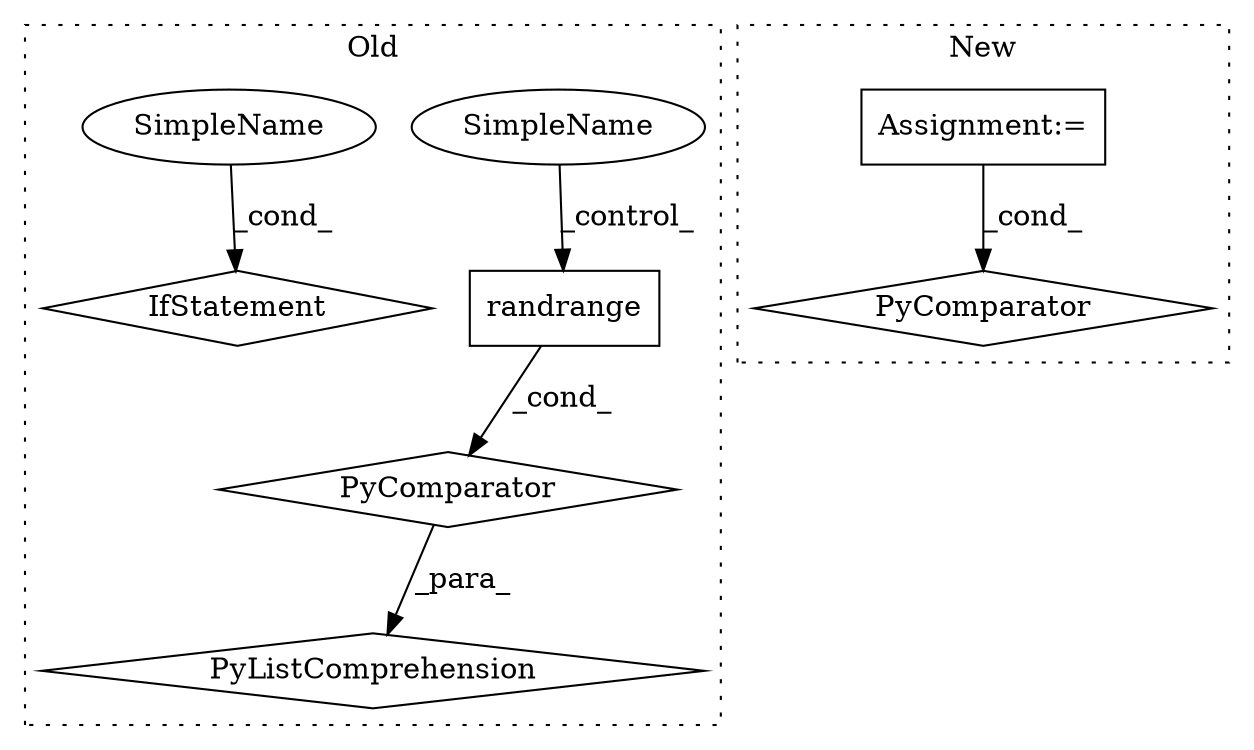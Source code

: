 digraph G {
subgraph cluster0 {
1 [label="randrange" a="32" s="75767,75778" l="10,1" shape="box"];
3 [label="PyListComprehension" a="109" s="75760" l="123" shape="diamond"];
4 [label="PyComparator" a="113" s="75837" l="38" shape="diamond"];
6 [label="IfStatement" a="25" s="76129" l="33" shape="diamond"];
7 [label="SimpleName" a="42" s="75870" l="5" shape="ellipse"];
8 [label="SimpleName" a="42" s="76157" l="5" shape="ellipse"];
label = "Old";
style="dotted";
}
subgraph cluster1 {
2 [label="PyComparator" a="113" s="76748" l="46" shape="diamond"];
5 [label="Assignment:=" a="7" s="76748" l="46" shape="box"];
label = "New";
style="dotted";
}
1 -> 4 [label="_cond_"];
4 -> 3 [label="_para_"];
5 -> 2 [label="_cond_"];
7 -> 1 [label="_control_"];
8 -> 6 [label="_cond_"];
}